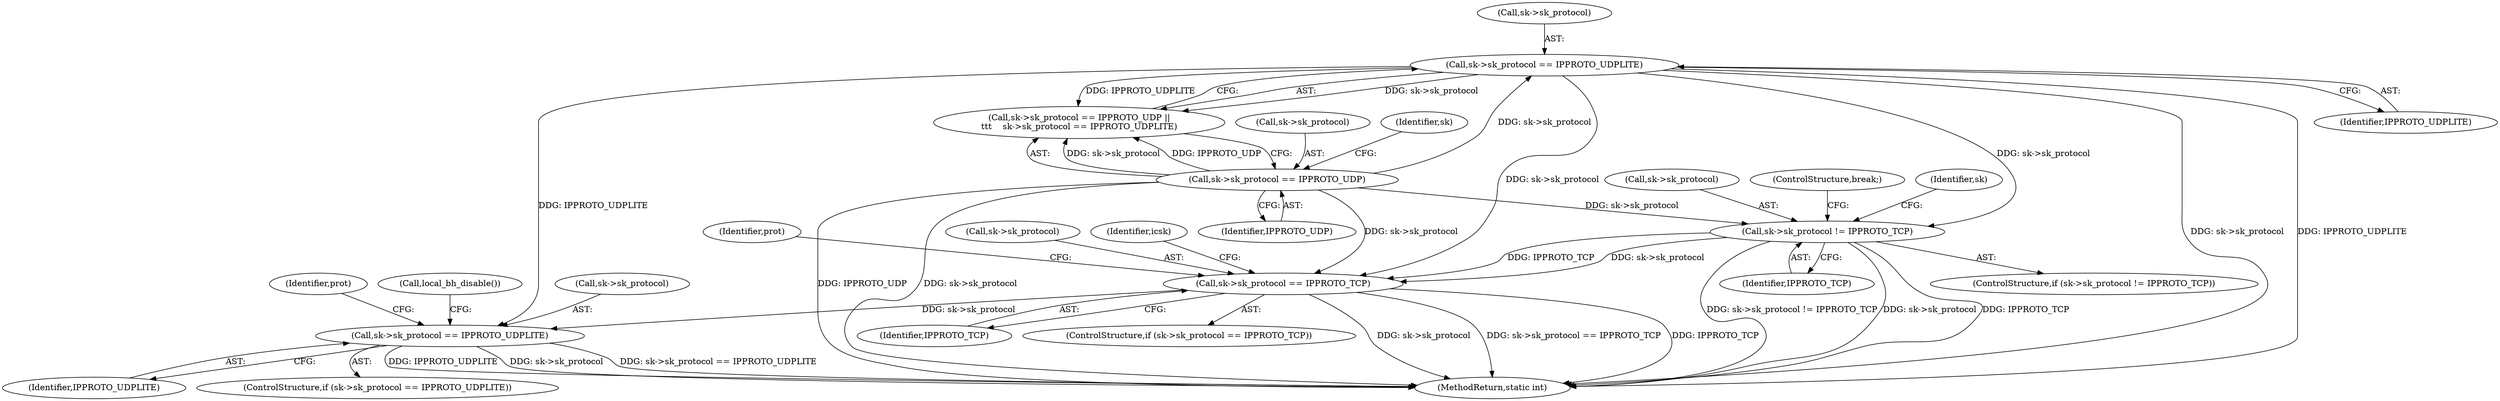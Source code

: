 digraph "0_linux_45f6fad84cc305103b28d73482b344d7f5b76f39_11@pointer" {
"1000286" [label="(Call,sk->sk_protocol == IPPROTO_TCP)"];
"1000220" [label="(Call,sk->sk_protocol == IPPROTO_UDPLITE)"];
"1000215" [label="(Call,sk->sk_protocol == IPPROTO_UDP)"];
"1000245" [label="(Call,sk->sk_protocol != IPPROTO_TCP)"];
"1000349" [label="(Call,sk->sk_protocol == IPPROTO_UDPLITE)"];
"1000221" [label="(Call,sk->sk_protocol)"];
"1000286" [label="(Call,sk->sk_protocol == IPPROTO_TCP)"];
"1000214" [label="(Call,sk->sk_protocol == IPPROTO_UDP ||\n\t\t\t    sk->sk_protocol == IPPROTO_UDPLITE)"];
"1000224" [label="(Identifier,IPPROTO_UDPLITE)"];
"1000355" [label="(Identifier,prot)"];
"1000219" [label="(Identifier,IPPROTO_UDP)"];
"1000285" [label="(ControlStructure,if (sk->sk_protocol == IPPROTO_TCP))"];
"1000216" [label="(Call,sk->sk_protocol)"];
"1000290" [label="(Identifier,IPPROTO_TCP)"];
"1000245" [label="(Call,sk->sk_protocol != IPPROTO_TCP)"];
"1000246" [label="(Call,sk->sk_protocol)"];
"1000215" [label="(Call,sk->sk_protocol == IPPROTO_UDP)"];
"1000358" [label="(Call,local_bh_disable())"];
"1000345" [label="(Identifier,prot)"];
"1000220" [label="(Call,sk->sk_protocol == IPPROTO_UDPLITE)"];
"1000287" [label="(Call,sk->sk_protocol)"];
"1000244" [label="(ControlStructure,if (sk->sk_protocol != IPPROTO_TCP))"];
"1000222" [label="(Identifier,sk)"];
"1000349" [label="(Call,sk->sk_protocol == IPPROTO_UDPLITE)"];
"1000353" [label="(Identifier,IPPROTO_UDPLITE)"];
"1000294" [label="(Identifier,icsk)"];
"1000250" [label="(ControlStructure,break;)"];
"1000249" [label="(Identifier,IPPROTO_TCP)"];
"1000254" [label="(Identifier,sk)"];
"1000350" [label="(Call,sk->sk_protocol)"];
"1002046" [label="(MethodReturn,static int)"];
"1000348" [label="(ControlStructure,if (sk->sk_protocol == IPPROTO_UDPLITE))"];
"1000286" -> "1000285"  [label="AST: "];
"1000286" -> "1000290"  [label="CFG: "];
"1000287" -> "1000286"  [label="AST: "];
"1000290" -> "1000286"  [label="AST: "];
"1000294" -> "1000286"  [label="CFG: "];
"1000345" -> "1000286"  [label="CFG: "];
"1000286" -> "1002046"  [label="DDG: sk->sk_protocol == IPPROTO_TCP"];
"1000286" -> "1002046"  [label="DDG: IPPROTO_TCP"];
"1000286" -> "1002046"  [label="DDG: sk->sk_protocol"];
"1000220" -> "1000286"  [label="DDG: sk->sk_protocol"];
"1000215" -> "1000286"  [label="DDG: sk->sk_protocol"];
"1000245" -> "1000286"  [label="DDG: sk->sk_protocol"];
"1000245" -> "1000286"  [label="DDG: IPPROTO_TCP"];
"1000286" -> "1000349"  [label="DDG: sk->sk_protocol"];
"1000220" -> "1000214"  [label="AST: "];
"1000220" -> "1000224"  [label="CFG: "];
"1000221" -> "1000220"  [label="AST: "];
"1000224" -> "1000220"  [label="AST: "];
"1000214" -> "1000220"  [label="CFG: "];
"1000220" -> "1002046"  [label="DDG: sk->sk_protocol"];
"1000220" -> "1002046"  [label="DDG: IPPROTO_UDPLITE"];
"1000220" -> "1000214"  [label="DDG: sk->sk_protocol"];
"1000220" -> "1000214"  [label="DDG: IPPROTO_UDPLITE"];
"1000215" -> "1000220"  [label="DDG: sk->sk_protocol"];
"1000220" -> "1000245"  [label="DDG: sk->sk_protocol"];
"1000220" -> "1000349"  [label="DDG: IPPROTO_UDPLITE"];
"1000215" -> "1000214"  [label="AST: "];
"1000215" -> "1000219"  [label="CFG: "];
"1000216" -> "1000215"  [label="AST: "];
"1000219" -> "1000215"  [label="AST: "];
"1000222" -> "1000215"  [label="CFG: "];
"1000214" -> "1000215"  [label="CFG: "];
"1000215" -> "1002046"  [label="DDG: sk->sk_protocol"];
"1000215" -> "1002046"  [label="DDG: IPPROTO_UDP"];
"1000215" -> "1000214"  [label="DDG: sk->sk_protocol"];
"1000215" -> "1000214"  [label="DDG: IPPROTO_UDP"];
"1000215" -> "1000245"  [label="DDG: sk->sk_protocol"];
"1000245" -> "1000244"  [label="AST: "];
"1000245" -> "1000249"  [label="CFG: "];
"1000246" -> "1000245"  [label="AST: "];
"1000249" -> "1000245"  [label="AST: "];
"1000250" -> "1000245"  [label="CFG: "];
"1000254" -> "1000245"  [label="CFG: "];
"1000245" -> "1002046"  [label="DDG: sk->sk_protocol != IPPROTO_TCP"];
"1000245" -> "1002046"  [label="DDG: sk->sk_protocol"];
"1000245" -> "1002046"  [label="DDG: IPPROTO_TCP"];
"1000349" -> "1000348"  [label="AST: "];
"1000349" -> "1000353"  [label="CFG: "];
"1000350" -> "1000349"  [label="AST: "];
"1000353" -> "1000349"  [label="AST: "];
"1000355" -> "1000349"  [label="CFG: "];
"1000358" -> "1000349"  [label="CFG: "];
"1000349" -> "1002046"  [label="DDG: sk->sk_protocol == IPPROTO_UDPLITE"];
"1000349" -> "1002046"  [label="DDG: IPPROTO_UDPLITE"];
"1000349" -> "1002046"  [label="DDG: sk->sk_protocol"];
}
